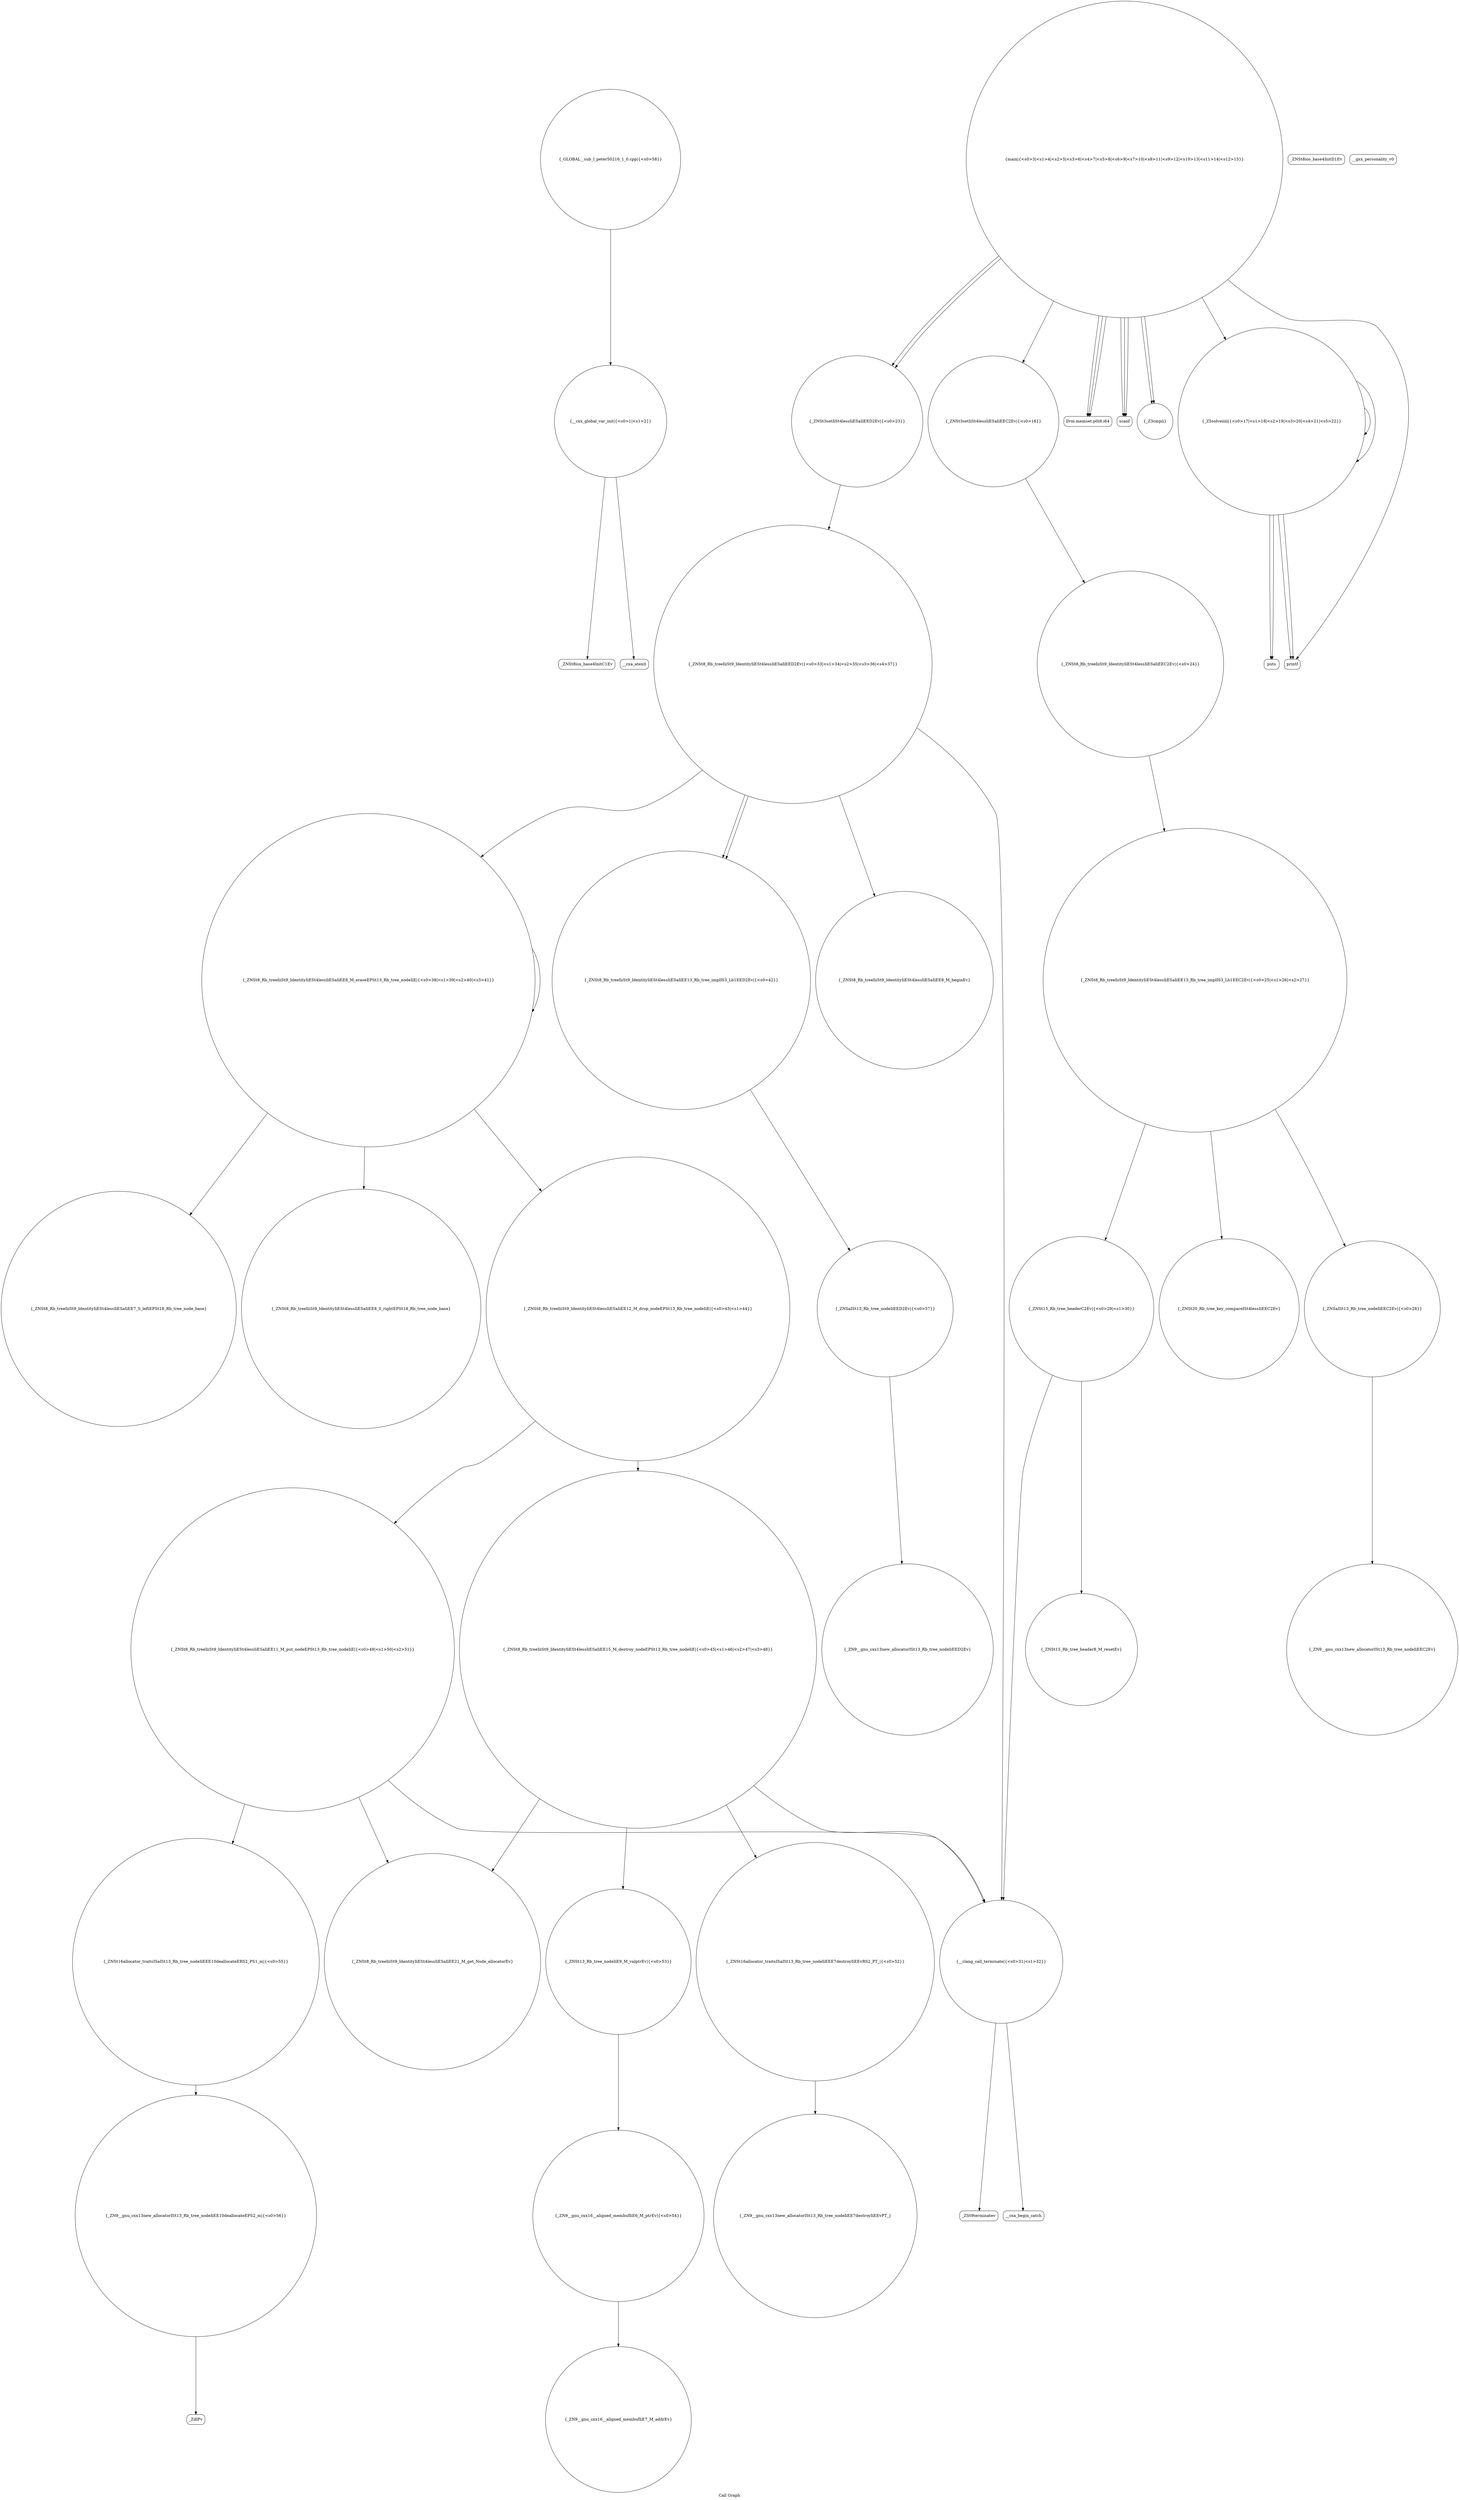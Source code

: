 digraph "Call Graph" {
	label="Call Graph";

	Node0x559295479300 [shape=record,shape=circle,label="{__cxx_global_var_init|{<s0>1|<s1>2}}"];
	Node0x559295479300:s0 -> Node0x559295479790[color=black];
	Node0x559295479300:s1 -> Node0x559295479890[color=black];
	Node0x55929547a410 [shape=record,shape=circle,label="{_ZNSt8_Rb_treeIiiSt9_IdentityIiESt4lessIiESaIiEE8_M_beginEv}"];
	Node0x559295479a90 [shape=record,shape=Mrecord,label="{llvm.memset.p0i8.i64}"];
	Node0x55929547a790 [shape=record,shape=circle,label="{_ZNSt16allocator_traitsISaISt13_Rb_tree_nodeIiEEE7destroyIiEEvRS2_PT_|{<s0>52}}"];
	Node0x55929547a790:s0 -> Node0x55929547a910[color=black];
	Node0x559295479e10 [shape=record,shape=circle,label="{_ZNSt8_Rb_treeIiiSt9_IdentityIiESt4lessIiESaIiEE13_Rb_tree_implIS3_Lb1EEC2Ev|{<s0>25|<s1>26|<s2>27}}"];
	Node0x559295479e10:s0 -> Node0x559295479e90[color=black];
	Node0x559295479e10:s1 -> Node0x559295479f10[color=black];
	Node0x559295479e10:s2 -> Node0x559295479f90[color=black];
	Node0x55929547ab10 [shape=record,shape=circle,label="{_ZN9__gnu_cxx13new_allocatorISt13_Rb_tree_nodeIiEE10deallocateEPS2_m|{<s0>56}}"];
	Node0x55929547ab10:s0 -> Node0x55929547ab90[color=black];
	Node0x55929547a190 [shape=record,shape=Mrecord,label="{__cxa_begin_catch}"];
	Node0x559295479810 [shape=record,shape=Mrecord,label="{_ZNSt8ios_base4InitD1Ev}"];
	Node0x55929547a510 [shape=record,shape=circle,label="{_ZNSt8_Rb_treeIiiSt9_IdentityIiESt4lessIiESaIiEE8_S_rightEPSt18_Rb_tree_node_base}"];
	Node0x559295479b90 [shape=record,shape=Mrecord,label="{__gxx_personality_v0}"];
	Node0x55929547a890 [shape=record,shape=circle,label="{_ZNSt13_Rb_tree_nodeIiE9_M_valptrEv|{<s0>53}}"];
	Node0x55929547a890:s0 -> Node0x55929547a990[color=black];
	Node0x559295479f10 [shape=record,shape=circle,label="{_ZNSt20_Rb_tree_key_compareISt4lessIiEEC2Ev}"];
	Node0x55929547ac10 [shape=record,shape=circle,label="{_ZNSaISt13_Rb_tree_nodeIiEED2Ev|{<s0>57}}"];
	Node0x55929547ac10:s0 -> Node0x55929547ac90[color=black];
	Node0x55929547a290 [shape=record,shape=Mrecord,label="{puts}"];
	Node0x559295479910 [shape=record,shape=circle,label="{main|{<s0>3|<s1>4|<s2>5|<s3>6|<s4>7|<s5>8|<s6>9|<s7>10|<s8>11|<s9>12|<s10>13|<s11>14|<s12>15}}"];
	Node0x559295479910:s0 -> Node0x559295479990[color=black];
	Node0x559295479910:s1 -> Node0x559295479990[color=black];
	Node0x559295479910:s2 -> Node0x559295479990[color=black];
	Node0x559295479910:s3 -> Node0x559295479a10[color=black];
	Node0x559295479910:s4 -> Node0x559295479a90[color=black];
	Node0x559295479910:s5 -> Node0x559295479a90[color=black];
	Node0x559295479910:s6 -> Node0x559295479a90[color=black];
	Node0x559295479910:s7 -> Node0x559295479b10[color=black];
	Node0x559295479910:s8 -> Node0x559295479d10[color=black];
	Node0x559295479910:s9 -> Node0x559295479b10[color=black];
	Node0x559295479910:s10 -> Node0x559295479c90[color=black];
	Node0x559295479910:s11 -> Node0x559295479c10[color=black];
	Node0x559295479910:s12 -> Node0x559295479d10[color=black];
	Node0x55929547a610 [shape=record,shape=circle,label="{_ZNSt8_Rb_treeIiiSt9_IdentityIiESt4lessIiESaIiEE12_M_drop_nodeEPSt13_Rb_tree_nodeIiE|{<s0>43|<s1>44}}"];
	Node0x55929547a610:s0 -> Node0x55929547a690[color=black];
	Node0x55929547a610:s1 -> Node0x55929547a710[color=black];
	Node0x559295479c90 [shape=record,shape=circle,label="{_Z5solveiiiii|{<s0>17|<s1>18|<s2>19|<s3>20|<s4>21|<s5>22}}"];
	Node0x559295479c90:s0 -> Node0x55929547a290[color=black];
	Node0x559295479c90:s1 -> Node0x559295479c10[color=black];
	Node0x559295479c90:s2 -> Node0x55929547a290[color=black];
	Node0x559295479c90:s3 -> Node0x559295479c10[color=black];
	Node0x559295479c90:s4 -> Node0x559295479c90[color=black];
	Node0x559295479c90:s5 -> Node0x559295479c90[color=black];
	Node0x55929547a990 [shape=record,shape=circle,label="{_ZN9__gnu_cxx16__aligned_membufIiE6_M_ptrEv|{<s0>54}}"];
	Node0x55929547a990:s0 -> Node0x55929547aa10[color=black];
	Node0x55929547a010 [shape=record,shape=circle,label="{_ZN9__gnu_cxx13new_allocatorISt13_Rb_tree_nodeIiEEC2Ev}"];
	Node0x55929547ad10 [shape=record,shape=circle,label="{_GLOBAL__sub_I_peter50216_1_0.cpp|{<s0>58}}"];
	Node0x55929547ad10:s0 -> Node0x559295479300[color=black];
	Node0x55929547a390 [shape=record,shape=circle,label="{_ZNSt8_Rb_treeIiiSt9_IdentityIiESt4lessIiESaIiEE8_M_eraseEPSt13_Rb_tree_nodeIiE|{<s0>38|<s1>39|<s2>40|<s3>41}}"];
	Node0x55929547a390:s0 -> Node0x55929547a510[color=black];
	Node0x55929547a390:s1 -> Node0x55929547a390[color=black];
	Node0x55929547a390:s2 -> Node0x55929547a590[color=black];
	Node0x55929547a390:s3 -> Node0x55929547a610[color=black];
	Node0x559295479a10 [shape=record,shape=circle,label="{_ZNSt3setIiSt4lessIiESaIiEEC2Ev|{<s0>16}}"];
	Node0x559295479a10:s0 -> Node0x559295479d90[color=black];
	Node0x55929547a710 [shape=record,shape=circle,label="{_ZNSt8_Rb_treeIiiSt9_IdentityIiESt4lessIiESaIiEE11_M_put_nodeEPSt13_Rb_tree_nodeIiE|{<s0>49|<s1>50|<s2>51}}"];
	Node0x55929547a710:s0 -> Node0x55929547a810[color=black];
	Node0x55929547a710:s1 -> Node0x55929547aa90[color=black];
	Node0x55929547a710:s2 -> Node0x55929547a110[color=black];
	Node0x559295479d90 [shape=record,shape=circle,label="{_ZNSt8_Rb_treeIiiSt9_IdentityIiESt4lessIiESaIiEEC2Ev|{<s0>24}}"];
	Node0x559295479d90:s0 -> Node0x559295479e10[color=black];
	Node0x55929547aa90 [shape=record,shape=circle,label="{_ZNSt16allocator_traitsISaISt13_Rb_tree_nodeIiEEE10deallocateERS2_PS1_m|{<s0>55}}"];
	Node0x55929547aa90:s0 -> Node0x55929547ab10[color=black];
	Node0x55929547a110 [shape=record,shape=circle,label="{__clang_call_terminate|{<s0>31|<s1>32}}"];
	Node0x55929547a110:s0 -> Node0x55929547a190[color=black];
	Node0x55929547a110:s1 -> Node0x55929547a210[color=black];
	Node0x559295479790 [shape=record,shape=Mrecord,label="{_ZNSt8ios_base4InitC1Ev}"];
	Node0x55929547a490 [shape=record,shape=circle,label="{_ZNSt8_Rb_treeIiiSt9_IdentityIiESt4lessIiESaIiEE13_Rb_tree_implIS3_Lb1EED2Ev|{<s0>42}}"];
	Node0x55929547a490:s0 -> Node0x55929547ac10[color=black];
	Node0x559295479b10 [shape=record,shape=circle,label="{_Z3cmpii}"];
	Node0x55929547a810 [shape=record,shape=circle,label="{_ZNSt8_Rb_treeIiiSt9_IdentityIiESt4lessIiESaIiEE21_M_get_Node_allocatorEv}"];
	Node0x559295479e90 [shape=record,shape=circle,label="{_ZNSaISt13_Rb_tree_nodeIiEEC2Ev|{<s0>28}}"];
	Node0x559295479e90:s0 -> Node0x55929547a010[color=black];
	Node0x55929547ab90 [shape=record,shape=Mrecord,label="{_ZdlPv}"];
	Node0x55929547a210 [shape=record,shape=Mrecord,label="{_ZSt9terminatev}"];
	Node0x559295479890 [shape=record,shape=Mrecord,label="{__cxa_atexit}"];
	Node0x55929547a590 [shape=record,shape=circle,label="{_ZNSt8_Rb_treeIiiSt9_IdentityIiESt4lessIiESaIiEE7_S_leftEPSt18_Rb_tree_node_base}"];
	Node0x559295479c10 [shape=record,shape=Mrecord,label="{printf}"];
	Node0x55929547a910 [shape=record,shape=circle,label="{_ZN9__gnu_cxx13new_allocatorISt13_Rb_tree_nodeIiEE7destroyIiEEvPT_}"];
	Node0x559295479f90 [shape=record,shape=circle,label="{_ZNSt15_Rb_tree_headerC2Ev|{<s0>29|<s1>30}}"];
	Node0x559295479f90:s0 -> Node0x55929547a090[color=black];
	Node0x559295479f90:s1 -> Node0x55929547a110[color=black];
	Node0x55929547ac90 [shape=record,shape=circle,label="{_ZN9__gnu_cxx13new_allocatorISt13_Rb_tree_nodeIiEED2Ev}"];
	Node0x55929547a310 [shape=record,shape=circle,label="{_ZNSt8_Rb_treeIiiSt9_IdentityIiESt4lessIiESaIiEED2Ev|{<s0>33|<s1>34|<s2>35|<s3>36|<s4>37}}"];
	Node0x55929547a310:s0 -> Node0x55929547a410[color=black];
	Node0x55929547a310:s1 -> Node0x55929547a390[color=black];
	Node0x55929547a310:s2 -> Node0x55929547a490[color=black];
	Node0x55929547a310:s3 -> Node0x55929547a490[color=black];
	Node0x55929547a310:s4 -> Node0x55929547a110[color=black];
	Node0x559295479990 [shape=record,shape=Mrecord,label="{scanf}"];
	Node0x55929547a690 [shape=record,shape=circle,label="{_ZNSt8_Rb_treeIiiSt9_IdentityIiESt4lessIiESaIiEE15_M_destroy_nodeEPSt13_Rb_tree_nodeIiE|{<s0>45|<s1>46|<s2>47|<s3>48}}"];
	Node0x55929547a690:s0 -> Node0x55929547a810[color=black];
	Node0x55929547a690:s1 -> Node0x55929547a890[color=black];
	Node0x55929547a690:s2 -> Node0x55929547a790[color=black];
	Node0x55929547a690:s3 -> Node0x55929547a110[color=black];
	Node0x559295479d10 [shape=record,shape=circle,label="{_ZNSt3setIiSt4lessIiESaIiEED2Ev|{<s0>23}}"];
	Node0x559295479d10:s0 -> Node0x55929547a310[color=black];
	Node0x55929547aa10 [shape=record,shape=circle,label="{_ZN9__gnu_cxx16__aligned_membufIiE7_M_addrEv}"];
	Node0x55929547a090 [shape=record,shape=circle,label="{_ZNSt15_Rb_tree_header8_M_resetEv}"];
}

